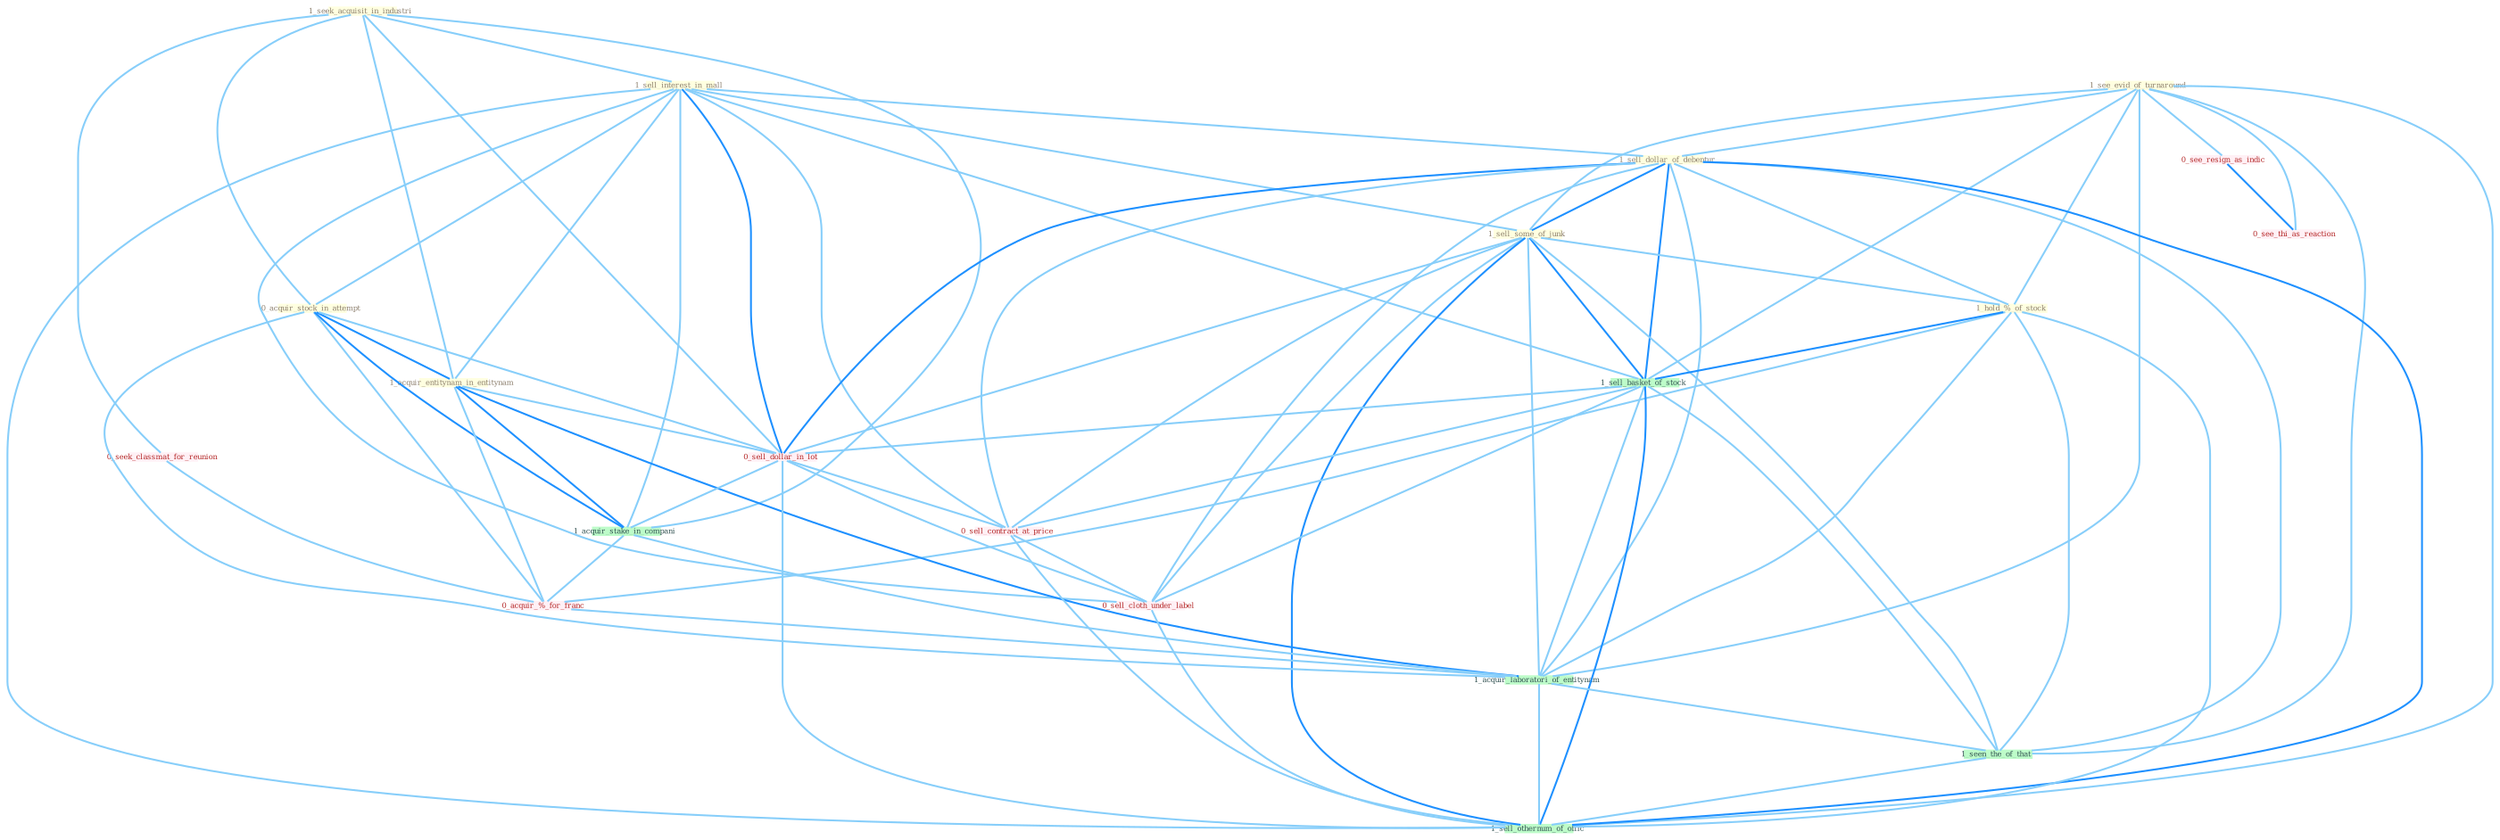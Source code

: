 Graph G{ 
    node
    [shape=polygon,style=filled,width=.5,height=.06,color="#BDFCC9",fixedsize=true,fontsize=4,
    fontcolor="#2f4f4f"];
    {node
    [color="#ffffe0", fontcolor="#8b7d6b"] "1_seek_acquisit_in_industri " "1_see_evid_of_turnaround " "1_sell_interest_in_mall " "1_sell_dollar_of_debentur " "1_sell_some_of_junk " "1_hold_%_of_stock " "0_acquir_stock_in_attempt " "1_acquir_entitynam_in_entitynam "}
{node [color="#fff0f5", fontcolor="#b22222"] "0_seek_classmat_for_reunion " "0_sell_dollar_in_lot " "0_see_resign_as_indic " "0_acquir_%_for_franc " "0_sell_contract_at_price " "0_sell_cloth_under_label " "0_see_thi_as_reaction "}
edge [color="#B0E2FF"];

	"1_seek_acquisit_in_industri " -- "1_sell_interest_in_mall " [w="1", color="#87cefa" ];
	"1_seek_acquisit_in_industri " -- "0_acquir_stock_in_attempt " [w="1", color="#87cefa" ];
	"1_seek_acquisit_in_industri " -- "1_acquir_entitynam_in_entitynam " [w="1", color="#87cefa" ];
	"1_seek_acquisit_in_industri " -- "0_seek_classmat_for_reunion " [w="1", color="#87cefa" ];
	"1_seek_acquisit_in_industri " -- "0_sell_dollar_in_lot " [w="1", color="#87cefa" ];
	"1_seek_acquisit_in_industri " -- "1_acquir_stake_in_compani " [w="1", color="#87cefa" ];
	"1_see_evid_of_turnaround " -- "1_sell_dollar_of_debentur " [w="1", color="#87cefa" ];
	"1_see_evid_of_turnaround " -- "1_sell_some_of_junk " [w="1", color="#87cefa" ];
	"1_see_evid_of_turnaround " -- "1_hold_%_of_stock " [w="1", color="#87cefa" ];
	"1_see_evid_of_turnaround " -- "1_sell_basket_of_stock " [w="1", color="#87cefa" ];
	"1_see_evid_of_turnaround " -- "0_see_resign_as_indic " [w="1", color="#87cefa" ];
	"1_see_evid_of_turnaround " -- "1_acquir_laboratori_of_entitynam " [w="1", color="#87cefa" ];
	"1_see_evid_of_turnaround " -- "1_seen_the_of_that " [w="1", color="#87cefa" ];
	"1_see_evid_of_turnaround " -- "1_sell_othernum_of_offic " [w="1", color="#87cefa" ];
	"1_see_evid_of_turnaround " -- "0_see_thi_as_reaction " [w="1", color="#87cefa" ];
	"1_sell_interest_in_mall " -- "1_sell_dollar_of_debentur " [w="1", color="#87cefa" ];
	"1_sell_interest_in_mall " -- "1_sell_some_of_junk " [w="1", color="#87cefa" ];
	"1_sell_interest_in_mall " -- "0_acquir_stock_in_attempt " [w="1", color="#87cefa" ];
	"1_sell_interest_in_mall " -- "1_acquir_entitynam_in_entitynam " [w="1", color="#87cefa" ];
	"1_sell_interest_in_mall " -- "1_sell_basket_of_stock " [w="1", color="#87cefa" ];
	"1_sell_interest_in_mall " -- "0_sell_dollar_in_lot " [w="2", color="#1e90ff" , len=0.8];
	"1_sell_interest_in_mall " -- "1_acquir_stake_in_compani " [w="1", color="#87cefa" ];
	"1_sell_interest_in_mall " -- "0_sell_contract_at_price " [w="1", color="#87cefa" ];
	"1_sell_interest_in_mall " -- "0_sell_cloth_under_label " [w="1", color="#87cefa" ];
	"1_sell_interest_in_mall " -- "1_sell_othernum_of_offic " [w="1", color="#87cefa" ];
	"1_sell_dollar_of_debentur " -- "1_sell_some_of_junk " [w="2", color="#1e90ff" , len=0.8];
	"1_sell_dollar_of_debentur " -- "1_hold_%_of_stock " [w="1", color="#87cefa" ];
	"1_sell_dollar_of_debentur " -- "1_sell_basket_of_stock " [w="2", color="#1e90ff" , len=0.8];
	"1_sell_dollar_of_debentur " -- "0_sell_dollar_in_lot " [w="2", color="#1e90ff" , len=0.8];
	"1_sell_dollar_of_debentur " -- "0_sell_contract_at_price " [w="1", color="#87cefa" ];
	"1_sell_dollar_of_debentur " -- "1_acquir_laboratori_of_entitynam " [w="1", color="#87cefa" ];
	"1_sell_dollar_of_debentur " -- "0_sell_cloth_under_label " [w="1", color="#87cefa" ];
	"1_sell_dollar_of_debentur " -- "1_seen_the_of_that " [w="1", color="#87cefa" ];
	"1_sell_dollar_of_debentur " -- "1_sell_othernum_of_offic " [w="2", color="#1e90ff" , len=0.8];
	"1_sell_some_of_junk " -- "1_hold_%_of_stock " [w="1", color="#87cefa" ];
	"1_sell_some_of_junk " -- "1_sell_basket_of_stock " [w="2", color="#1e90ff" , len=0.8];
	"1_sell_some_of_junk " -- "0_sell_dollar_in_lot " [w="1", color="#87cefa" ];
	"1_sell_some_of_junk " -- "0_sell_contract_at_price " [w="1", color="#87cefa" ];
	"1_sell_some_of_junk " -- "1_acquir_laboratori_of_entitynam " [w="1", color="#87cefa" ];
	"1_sell_some_of_junk " -- "0_sell_cloth_under_label " [w="1", color="#87cefa" ];
	"1_sell_some_of_junk " -- "1_seen_the_of_that " [w="1", color="#87cefa" ];
	"1_sell_some_of_junk " -- "1_sell_othernum_of_offic " [w="2", color="#1e90ff" , len=0.8];
	"1_hold_%_of_stock " -- "1_sell_basket_of_stock " [w="2", color="#1e90ff" , len=0.8];
	"1_hold_%_of_stock " -- "0_acquir_%_for_franc " [w="1", color="#87cefa" ];
	"1_hold_%_of_stock " -- "1_acquir_laboratori_of_entitynam " [w="1", color="#87cefa" ];
	"1_hold_%_of_stock " -- "1_seen_the_of_that " [w="1", color="#87cefa" ];
	"1_hold_%_of_stock " -- "1_sell_othernum_of_offic " [w="1", color="#87cefa" ];
	"0_acquir_stock_in_attempt " -- "1_acquir_entitynam_in_entitynam " [w="2", color="#1e90ff" , len=0.8];
	"0_acquir_stock_in_attempt " -- "0_sell_dollar_in_lot " [w="1", color="#87cefa" ];
	"0_acquir_stock_in_attempt " -- "1_acquir_stake_in_compani " [w="2", color="#1e90ff" , len=0.8];
	"0_acquir_stock_in_attempt " -- "0_acquir_%_for_franc " [w="1", color="#87cefa" ];
	"0_acquir_stock_in_attempt " -- "1_acquir_laboratori_of_entitynam " [w="1", color="#87cefa" ];
	"1_acquir_entitynam_in_entitynam " -- "0_sell_dollar_in_lot " [w="1", color="#87cefa" ];
	"1_acquir_entitynam_in_entitynam " -- "1_acquir_stake_in_compani " [w="2", color="#1e90ff" , len=0.8];
	"1_acquir_entitynam_in_entitynam " -- "0_acquir_%_for_franc " [w="1", color="#87cefa" ];
	"1_acquir_entitynam_in_entitynam " -- "1_acquir_laboratori_of_entitynam " [w="2", color="#1e90ff" , len=0.8];
	"0_seek_classmat_for_reunion " -- "0_acquir_%_for_franc " [w="1", color="#87cefa" ];
	"1_sell_basket_of_stock " -- "0_sell_dollar_in_lot " [w="1", color="#87cefa" ];
	"1_sell_basket_of_stock " -- "0_sell_contract_at_price " [w="1", color="#87cefa" ];
	"1_sell_basket_of_stock " -- "1_acquir_laboratori_of_entitynam " [w="1", color="#87cefa" ];
	"1_sell_basket_of_stock " -- "0_sell_cloth_under_label " [w="1", color="#87cefa" ];
	"1_sell_basket_of_stock " -- "1_seen_the_of_that " [w="1", color="#87cefa" ];
	"1_sell_basket_of_stock " -- "1_sell_othernum_of_offic " [w="2", color="#1e90ff" , len=0.8];
	"0_sell_dollar_in_lot " -- "1_acquir_stake_in_compani " [w="1", color="#87cefa" ];
	"0_sell_dollar_in_lot " -- "0_sell_contract_at_price " [w="1", color="#87cefa" ];
	"0_sell_dollar_in_lot " -- "0_sell_cloth_under_label " [w="1", color="#87cefa" ];
	"0_sell_dollar_in_lot " -- "1_sell_othernum_of_offic " [w="1", color="#87cefa" ];
	"0_see_resign_as_indic " -- "0_see_thi_as_reaction " [w="2", color="#1e90ff" , len=0.8];
	"1_acquir_stake_in_compani " -- "0_acquir_%_for_franc " [w="1", color="#87cefa" ];
	"1_acquir_stake_in_compani " -- "1_acquir_laboratori_of_entitynam " [w="1", color="#87cefa" ];
	"0_acquir_%_for_franc " -- "1_acquir_laboratori_of_entitynam " [w="1", color="#87cefa" ];
	"0_sell_contract_at_price " -- "0_sell_cloth_under_label " [w="1", color="#87cefa" ];
	"0_sell_contract_at_price " -- "1_sell_othernum_of_offic " [w="1", color="#87cefa" ];
	"1_acquir_laboratori_of_entitynam " -- "1_seen_the_of_that " [w="1", color="#87cefa" ];
	"1_acquir_laboratori_of_entitynam " -- "1_sell_othernum_of_offic " [w="1", color="#87cefa" ];
	"0_sell_cloth_under_label " -- "1_sell_othernum_of_offic " [w="1", color="#87cefa" ];
	"1_seen_the_of_that " -- "1_sell_othernum_of_offic " [w="1", color="#87cefa" ];
}
